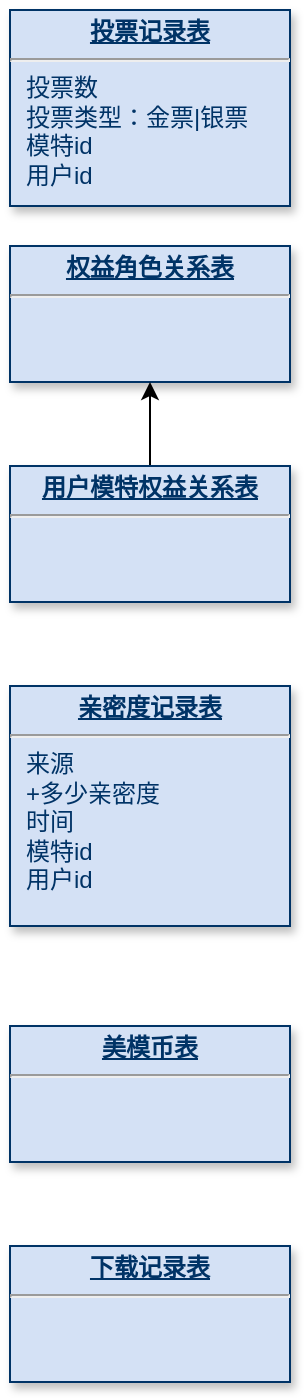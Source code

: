 <mxfile version="11.3.1" type="github" pages="1"><diagram name="Page-1" id="efa7a0a1-bf9b-a30e-e6df-94a7791c09e9"><mxGraphModel dx="582" dy="1553" grid="1" gridSize="10" guides="1" tooltips="1" connect="1" arrows="1" fold="1" page="1" pageScale="1" pageWidth="826" pageHeight="1169" background="#ffffff" math="0" shadow="0"><root><mxCell id="0"/><mxCell id="1" parent="0"/><mxCell id="25" value="&lt;p style=&quot;margin: 0px ; margin-top: 4px ; text-align: center ; text-decoration: underline&quot;&gt;&lt;b&gt;投票记录表&lt;/b&gt;&lt;/p&gt;&lt;hr&gt;&lt;p style=&quot;margin: 0px ; margin-left: 8px&quot;&gt;投票数&lt;/p&gt;&lt;p style=&quot;margin: 0px ; margin-left: 8px&quot;&gt;投票类型：金票|银票&lt;/p&gt;&lt;p style=&quot;margin: 0px ; margin-left: 8px&quot;&gt;模特id&lt;/p&gt;&lt;p style=&quot;margin: 0px ; margin-left: 8px&quot;&gt;用户id&lt;/p&gt;" style="verticalAlign=top;align=left;overflow=fill;fontSize=12;fontFamily=Helvetica;html=1;strokeColor=#003366;shadow=1;fillColor=#D4E1F5;fontColor=#003366" parent="1" vertex="1"><mxGeometry x="40" y="22" width="140" height="98" as="geometry"/></mxCell><mxCell id="oMHNW25Bct9vI8_6vYlK-114" value="&lt;p style=&quot;margin: 0px ; margin-top: 4px ; text-align: center ; text-decoration: underline&quot;&gt;&lt;b&gt;权益角色关系表&lt;/b&gt;&lt;/p&gt;&lt;hr&gt;&lt;p style=&quot;margin: 0px ; margin-left: 8px&quot;&gt;&lt;br&gt;&lt;/p&gt;" style="verticalAlign=top;align=left;overflow=fill;fontSize=12;fontFamily=Helvetica;html=1;strokeColor=#003366;shadow=1;fillColor=#D4E1F5;fontColor=#003366" vertex="1" parent="1"><mxGeometry x="40" y="140" width="140" height="68" as="geometry"/></mxCell><mxCell id="oMHNW25Bct9vI8_6vYlK-116" style="edgeStyle=orthogonalEdgeStyle;rounded=0;orthogonalLoop=1;jettySize=auto;html=1;" edge="1" parent="1" source="oMHNW25Bct9vI8_6vYlK-115" target="oMHNW25Bct9vI8_6vYlK-114"><mxGeometry relative="1" as="geometry"/></mxCell><mxCell id="oMHNW25Bct9vI8_6vYlK-115" value="&lt;p style=&quot;margin: 0px ; margin-top: 4px ; text-align: center ; text-decoration: underline&quot;&gt;&lt;b&gt;用户模特权益关系表&lt;/b&gt;&lt;/p&gt;&lt;hr&gt;&lt;p style=&quot;margin: 0px ; margin-left: 8px&quot;&gt;&lt;br&gt;&lt;/p&gt;" style="verticalAlign=top;align=left;overflow=fill;fontSize=12;fontFamily=Helvetica;html=1;strokeColor=#003366;shadow=1;fillColor=#D4E1F5;fontColor=#003366" vertex="1" parent="1"><mxGeometry x="40" y="250" width="140" height="68" as="geometry"/></mxCell><mxCell id="oMHNW25Bct9vI8_6vYlK-117" value="&lt;p style=&quot;margin: 0px ; margin-top: 4px ; text-align: center ; text-decoration: underline&quot;&gt;&lt;b&gt;亲密度记录表&lt;/b&gt;&lt;/p&gt;&lt;hr&gt;&lt;p style=&quot;margin: 0px ; margin-left: 8px&quot;&gt;来源&lt;/p&gt;&lt;p style=&quot;margin: 0px ; margin-left: 8px&quot;&gt;+多少亲密度&lt;br&gt;时间&lt;/p&gt;&lt;p style=&quot;margin: 0px ; margin-left: 8px&quot;&gt;模特id&lt;/p&gt;&lt;p style=&quot;margin: 0px ; margin-left: 8px&quot;&gt;用户id&lt;/p&gt;" style="verticalAlign=top;align=left;overflow=fill;fontSize=12;fontFamily=Helvetica;html=1;strokeColor=#003366;shadow=1;fillColor=#D4E1F5;fontColor=#003366" vertex="1" parent="1"><mxGeometry x="40" y="360" width="140" height="120" as="geometry"/></mxCell><mxCell id="oMHNW25Bct9vI8_6vYlK-118" value="&lt;p style=&quot;margin: 0px ; margin-top: 4px ; text-align: center ; text-decoration: underline&quot;&gt;&lt;b&gt;美模币表&lt;/b&gt;&lt;/p&gt;&lt;hr&gt;&lt;p style=&quot;margin: 0px ; margin-left: 8px&quot;&gt;&lt;br&gt;&lt;/p&gt;" style="verticalAlign=top;align=left;overflow=fill;fontSize=12;fontFamily=Helvetica;html=1;strokeColor=#003366;shadow=1;fillColor=#D4E1F5;fontColor=#003366" vertex="1" parent="1"><mxGeometry x="40" y="530" width="140" height="68" as="geometry"/></mxCell><mxCell id="oMHNW25Bct9vI8_6vYlK-119" value="&lt;p style=&quot;margin: 0px ; margin-top: 4px ; text-align: center ; text-decoration: underline&quot;&gt;&lt;b&gt;下载记录表&lt;/b&gt;&lt;/p&gt;&lt;hr&gt;&lt;p style=&quot;margin: 0px ; margin-left: 8px&quot;&gt;&lt;br&gt;&lt;/p&gt;" style="verticalAlign=top;align=left;overflow=fill;fontSize=12;fontFamily=Helvetica;html=1;strokeColor=#003366;shadow=1;fillColor=#D4E1F5;fontColor=#003366" vertex="1" parent="1"><mxGeometry x="40" y="640" width="140" height="68" as="geometry"/></mxCell></root></mxGraphModel></diagram></mxfile>